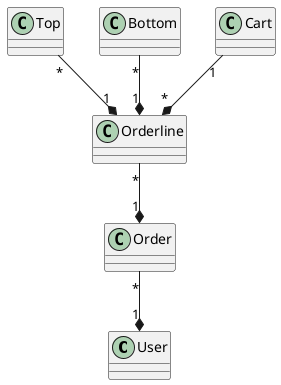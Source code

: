 @startuml
'https://plantuml.com/class-diagram

class User
class Top
class Bottom
class Order
class Orderline
class Cart

Orderline"*"--*"1"Order
Top"*"--*"1"Orderline
Bottom"*"--*"1"Orderline
Cart"1"--*"*"Orderline
Order"*"--*"1"User

@enduml